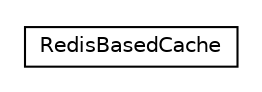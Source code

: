 #!/usr/local/bin/dot
#
# Class diagram 
# Generated by UMLGraph version R5_6_6-8-g8d7759 (http://www.umlgraph.org/)
#

digraph G {
	edge [fontname="Helvetica",fontsize=10,labelfontname="Helvetica",labelfontsize=10];
	node [fontname="Helvetica",fontsize=10,shape=plaintext];
	nodesep=0.25;
	ranksep=0.5;
	// org.dayatang.cache.redis.RedisBasedCache
	c8563 [label=<<table title="org.dayatang.cache.redis.RedisBasedCache" border="0" cellborder="1" cellspacing="0" cellpadding="2" port="p" href="./RedisBasedCache.html">
		<tr><td><table border="0" cellspacing="0" cellpadding="1">
<tr><td align="center" balign="center"> RedisBasedCache </td></tr>
		</table></td></tr>
		</table>>, URL="./RedisBasedCache.html", fontname="Helvetica", fontcolor="black", fontsize=10.0];
}

